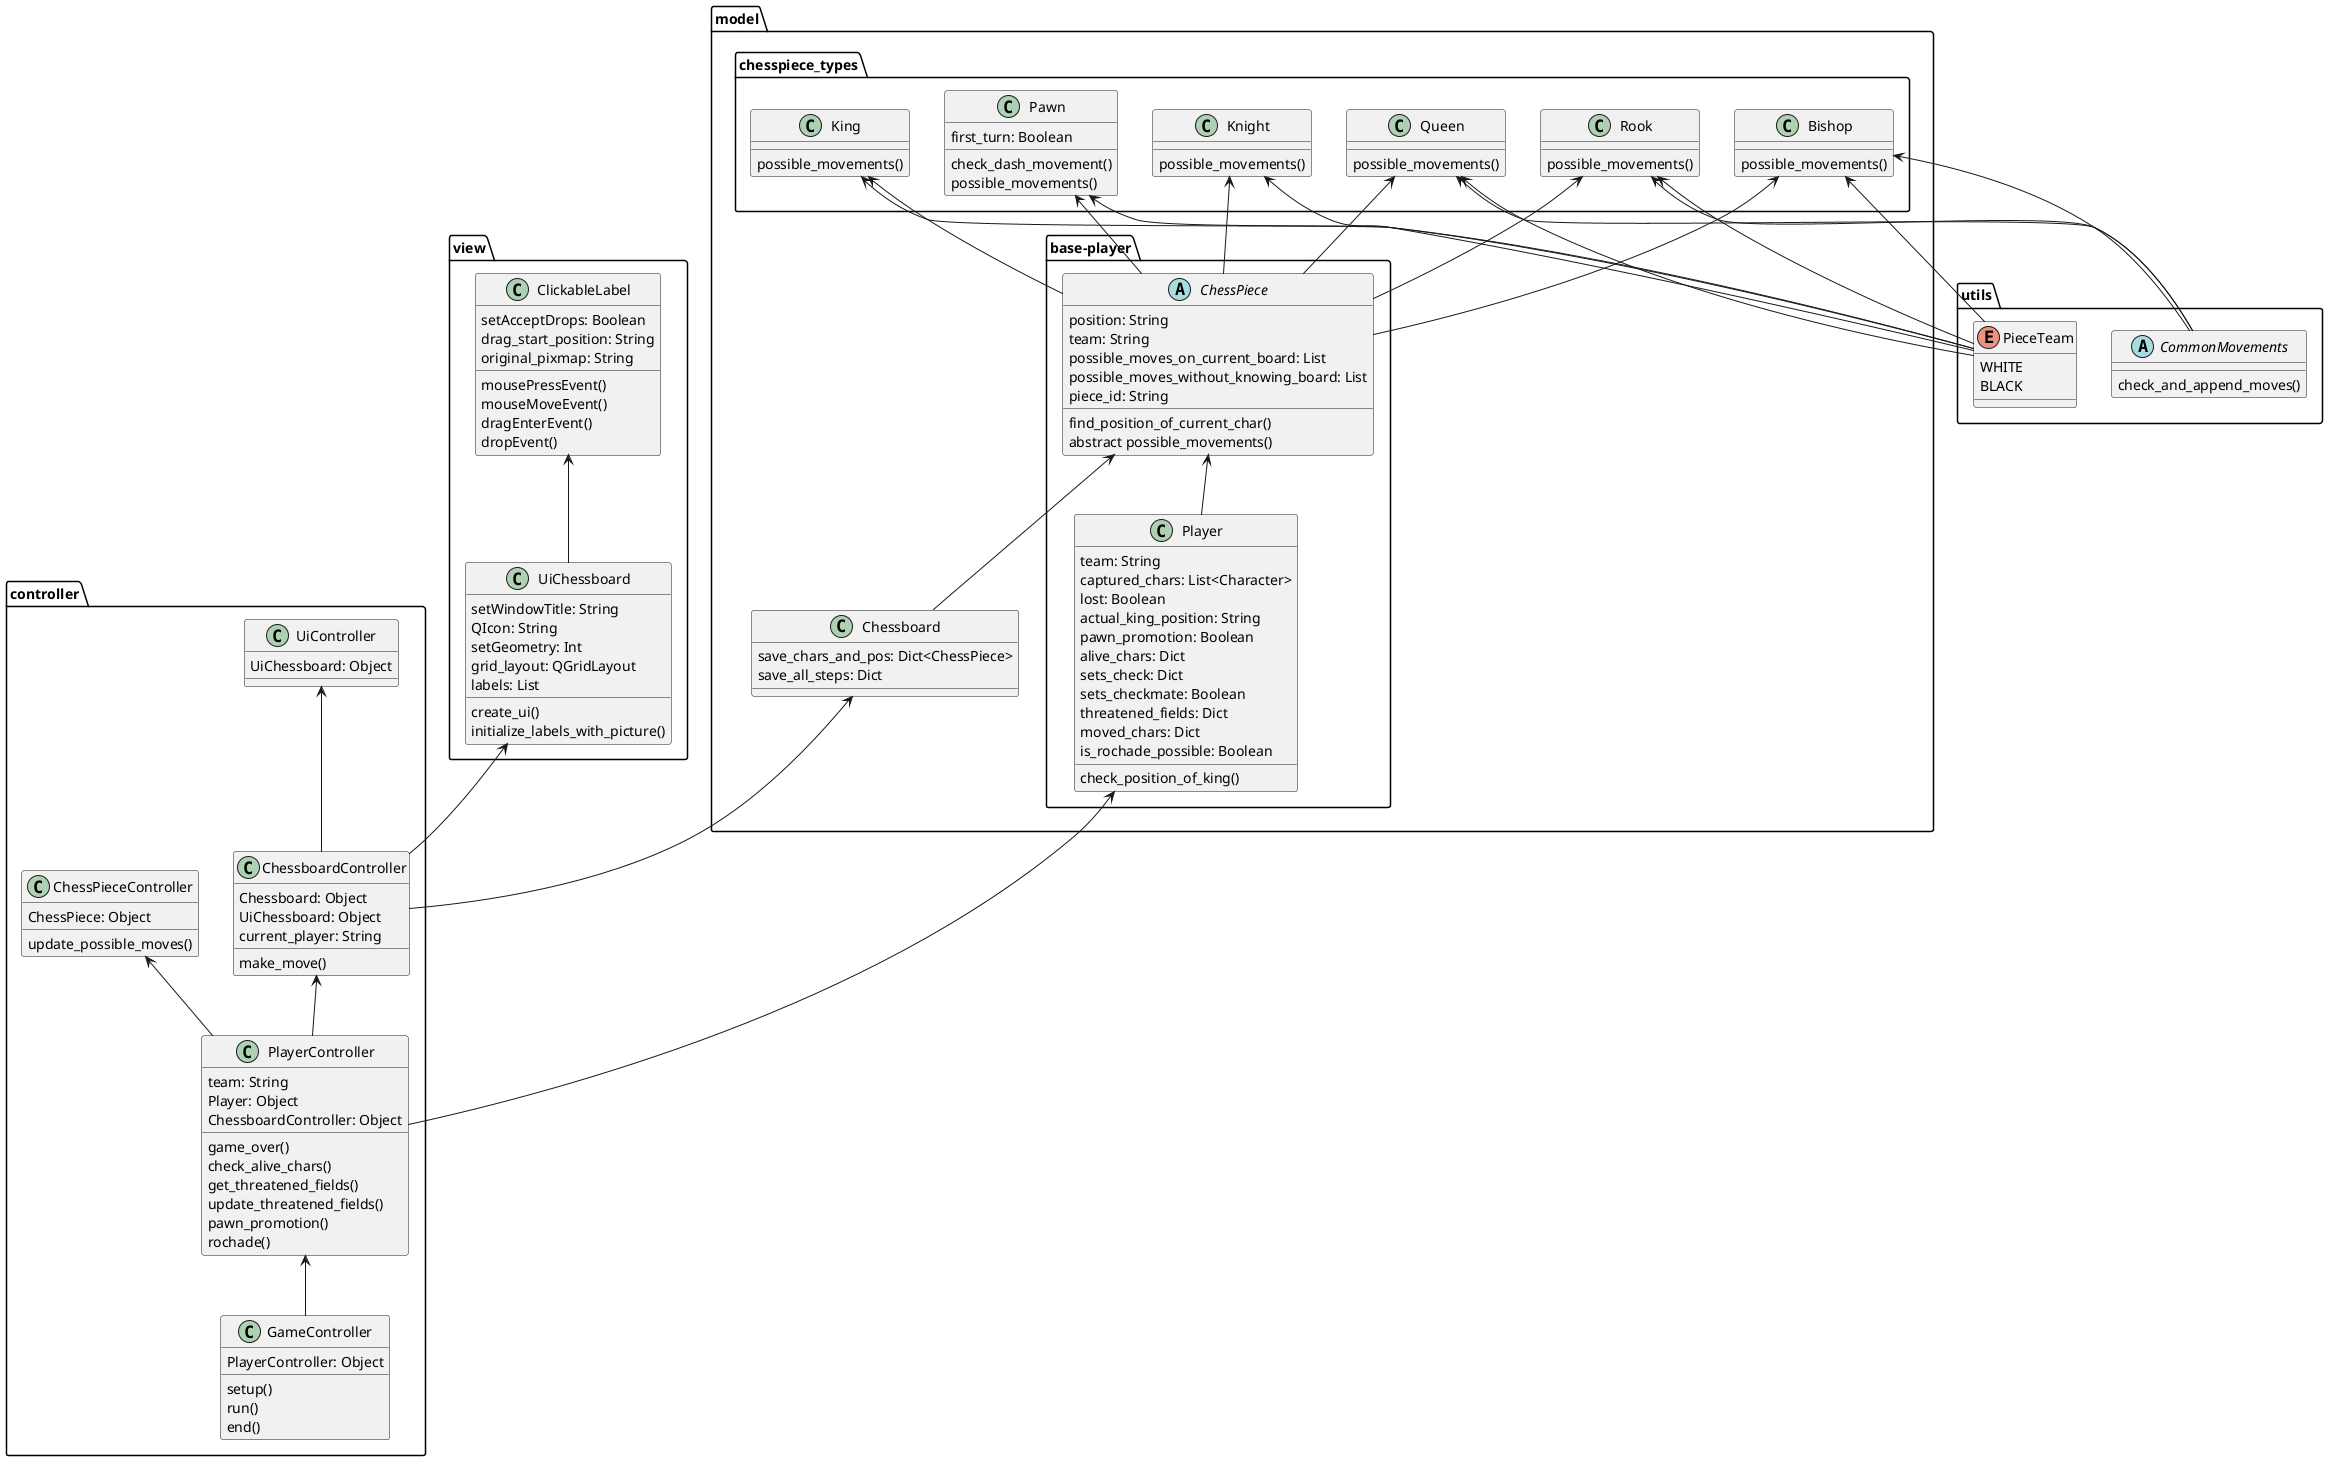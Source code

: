 @startuml

package model {

    package base-player {

        class Player {
        team: String
        captured_chars: List<Character>
        lost: Boolean
        actual_king_position: String
        pawn_promotion: Boolean
        alive_chars: Dict
        sets_check: Dict
        sets_checkmate: Boolean
        threatened_fields: Dict
        moved_chars: Dict
        is_rochade_possible: Boolean
        check_position_of_king()
    }

        abstract class ChessPiece {
        position: String
        team: String
        possible_moves_on_current_board: List
        possible_moves_without_knowing_board: List
        piece_id: String
        find_position_of_current_char()
        abstract possible_movements()
}

    }


        class Chessboard {

        save_chars_and_pos: Dict<ChessPiece>
        save_all_steps: Dict


}
    package chesspiece_types {

        class Rook {
            possible_movements()

        }

        class Queen {
            possible_movements()
        }

        class Bishop {
            possible_movements()
        }

        class Pawn {
            first_turn: Boolean
            check_dash_movement()
            possible_movements()
        }

        class King {
            possible_movements()
        }

        class Knight {
            possible_movements()
        }



    }
}

    package controller {

        class GameController {
            PlayerController: Object
            setup()
            run()
            end()
    }

        class ChessboardController {
            Chessboard: Object
            UiChessboard: Object
            current_player: String
            make_move()
        }


        class PlayerController {
            team: String
            Player: Object
            ChessboardController: Object
            game_over()
            check_alive_chars()
            get_threatened_fields()
            update_threatened_fields()
            pawn_promotion()
            rochade()
        }

        class UiController {
            UiChessboard: Object

        }

        class ChessPieceController {
            ChessPiece: Object
            update_possible_moves()
        }


    }

package utils {
    enum PieceTeam {
        WHITE
        BLACK
    }

    abstract class CommonMovements {
        check_and_append_moves()
    }
}

package view {
    class UiChessboard {
        setWindowTitle: String
        QIcon: String
        setGeometry: Int
        grid_layout: QGridLayout
        labels: List
        create_ui()
        initialize_labels_with_picture()
    }

    class ClickableLabel {
        setAcceptDrops: Boolean
        drag_start_position: String
        original_pixmap: String
        mousePressEvent()
        mouseMoveEvent()
        dragEnterEvent()
        dropEvent()
    }
}

ChessPiece <-- Chessboard
Chessboard <-- ChessboardController
UiController <-- ChessboardController
ChessPiece <-- Player
Player <-- PlayerController
ChessboardController <-- PlayerController
ChessPieceController <-- PlayerController
PlayerController <-- GameController
Rook <-- ChessPiece
Rook <-- PieceTeam
Rook <-- CommonMovements

Queen <-- ChessPiece
Queen <-- PieceTeam
Queen <-- CommonMovements

Bishop <-- ChessPiece
Bishop <-- PieceTeam
Bishop <-- CommonMovements

Pawn <-- ChessPiece
Pawn <-- PieceTeam

King <-- ChessPiece
King <-- PieceTeam

Knight <-- ChessPiece
Knight <-- PieceTeam

ClickableLabel <-- UiChessboard
UiChessboard <-- ChessboardController

@enduml